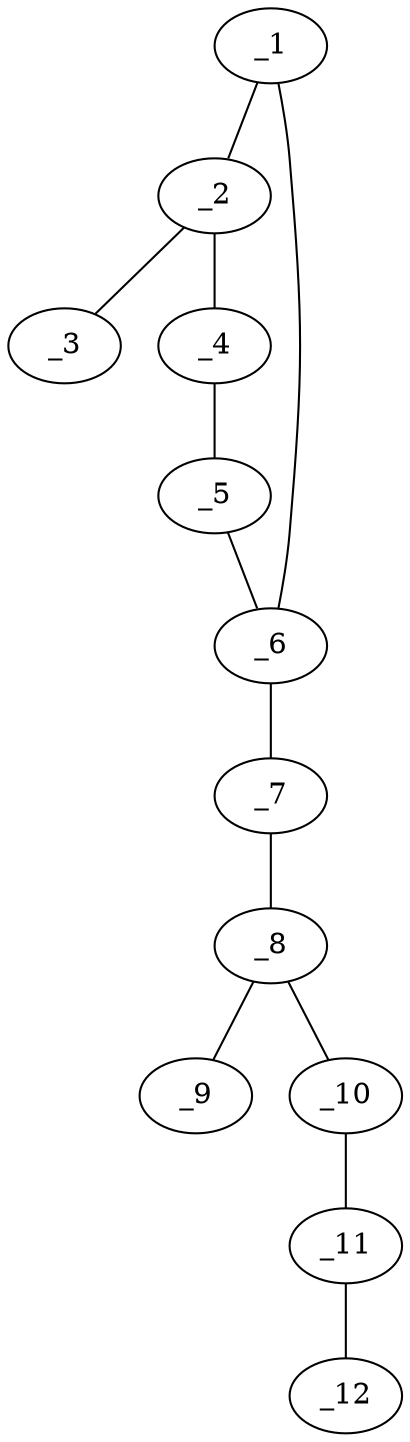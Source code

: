 graph molid636095 {
	_1	 [charge=0,
		chem=4,
		symbol="N  ",
		x="2.2788",
		y="-1.4139"];
	_2	 [charge=0,
		chem=1,
		symbol="C  ",
		x="2.5878",
		y="-2.3649"];
	_1 -- _2	 [valence=1];
	_6	 [charge=0,
		chem=1,
		symbol="C  ",
		x="3.0878",
		y="-0.8261"];
	_1 -- _6	 [valence=1];
	_3	 [charge=0,
		chem=2,
		symbol="O  ",
		x=2,
		y="-3.1739"];
	_2 -- _3	 [valence=2];
	_4	 [charge=0,
		chem=1,
		symbol="C  ",
		x="3.5878",
		y="-2.3649"];
	_2 -- _4	 [valence=1];
	_5	 [charge=0,
		chem=5,
		symbol="S  ",
		x="3.8968",
		y="-1.4139"];
	_4 -- _5	 [valence=1];
	_5 -- _6	 [valence=1];
	_7	 [charge=0,
		chem=1,
		symbol="C  ",
		x="3.0878",
		y="0.1739"];
	_6 -- _7	 [valence=1];
	_8	 [charge=0,
		chem=1,
		symbol="C  ",
		x="3.9538",
		y="0.6739"];
	_7 -- _8	 [valence=1];
	_9	 [charge=0,
		chem=2,
		symbol="O  ",
		x="4.8198",
		y="0.1739"];
	_8 -- _9	 [valence=2];
	_10	 [charge=0,
		chem=2,
		symbol="O  ",
		x="3.9538",
		y="1.6739"];
	_8 -- _10	 [valence=1];
	_11	 [charge=0,
		chem=1,
		symbol="C  ",
		x="4.8199",
		y="2.1739"];
	_10 -- _11	 [valence=1];
	_12	 [charge=0,
		chem=1,
		symbol="C  ",
		x="4.8199",
		y="3.1739"];
	_11 -- _12	 [valence=1];
}
